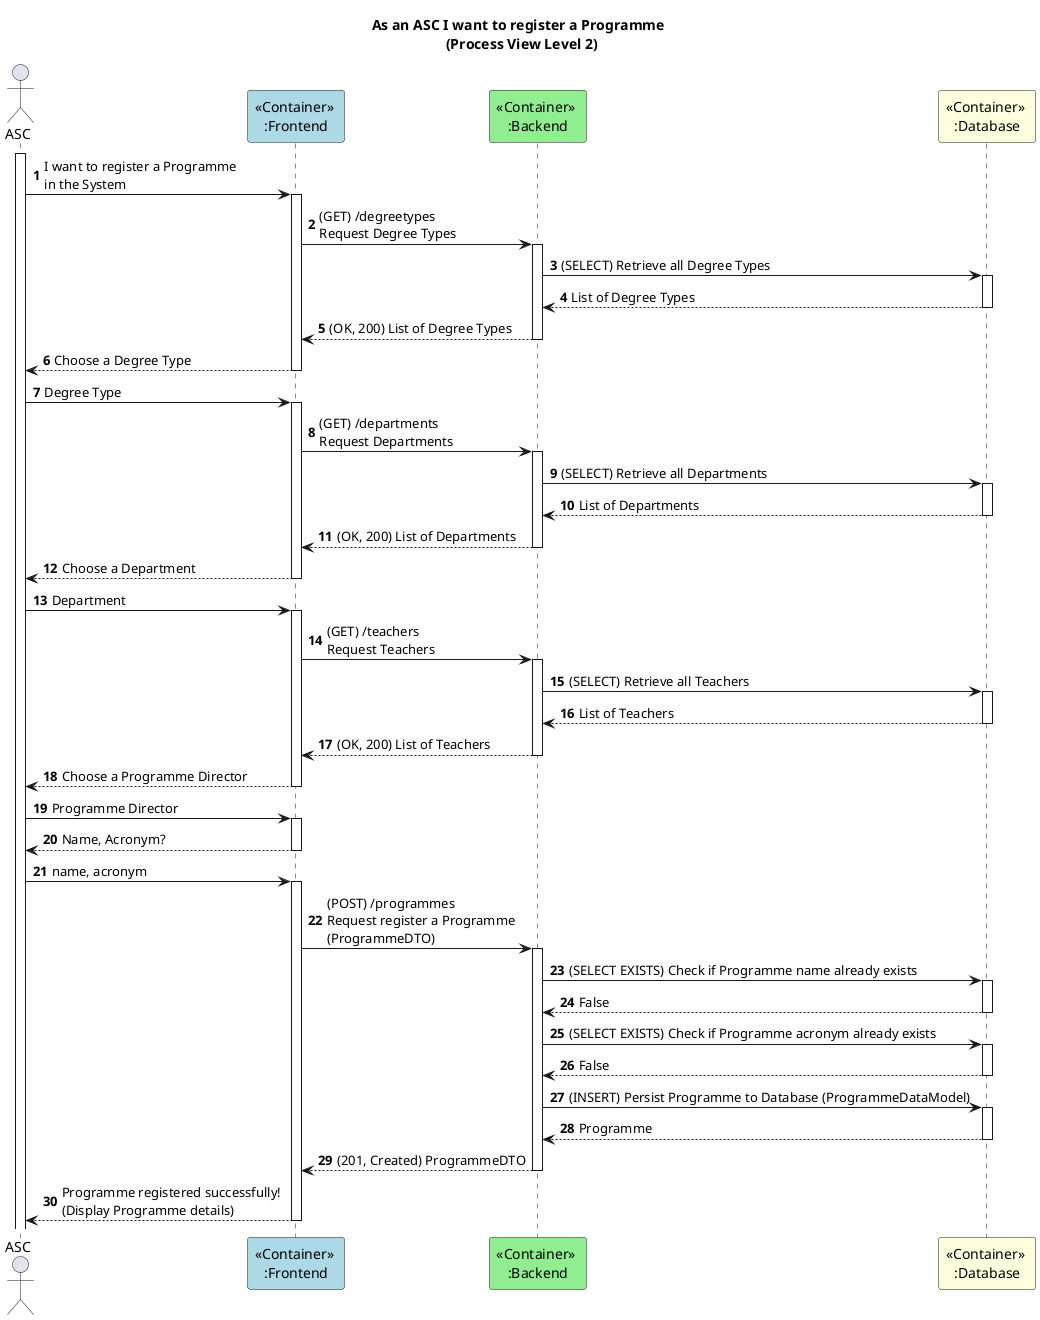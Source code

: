 @startuml

autonumber

title As an ASC I want to register a Programme \n (Process View Level 2)

actor ASC as Admin
participant "<<Container>> \n:Frontend" as FE #lightblue
participant "<<Container>> \n:Backend" as BE #lightgreen
participant "<<Container>> \n:Database" as BD #lightyellow

activate Admin
Admin -> FE ++: I want to register a Programme \nin the System
FE -> BE ++: (GET) /degreetypes \nRequest Degree Types
BE -> BD ++: (SELECT) Retrieve all Degree Types
BD --> BE --: List of Degree Types
BE --> FE --: (OK, 200) List of Degree Types
FE --> Admin --: Choose a Degree Type
Admin -> FE ++: Degree Type

FE -> BE ++: (GET) /departments \nRequest Departments
BE -> BD ++: (SELECT) Retrieve all Departments
BD --> BE --: List of Departments
BE --> FE --: (OK, 200) List of Departments
FE --> Admin --: Choose a Department
Admin -> FE ++: Department

FE -> BE ++: (GET) /teachers \nRequest Teachers
BE -> BD ++: (SELECT) Retrieve all Teachers
BD --> BE --: List of Teachers
BE --> FE --: (OK, 200) List of Teachers
FE --> Admin --: Choose a Programme Director
Admin -> FE ++: Programme Director

FE --> Admin --: Name, Acronym?
Admin -> FE ++: name, acronym
FE -> BE ++: (POST) /programmes\nRequest register a Programme \n(ProgrammeDTO)
BE -> BD ++: (SELECT EXISTS) Check if Programme name already exists
BD --> BE --: False
BE -> BD ++: (SELECT EXISTS) Check if Programme acronym already exists
BD --> BE --: False
BE -> BD ++: (INSERT) Persist Programme to Database (ProgrammeDataModel)
BD --> BE --: Programme
BE --> FE --: (201, Created) ProgrammeDTO
FE --> Admin --: Programme registered successfully! \n(Display Programme details)

@enduml